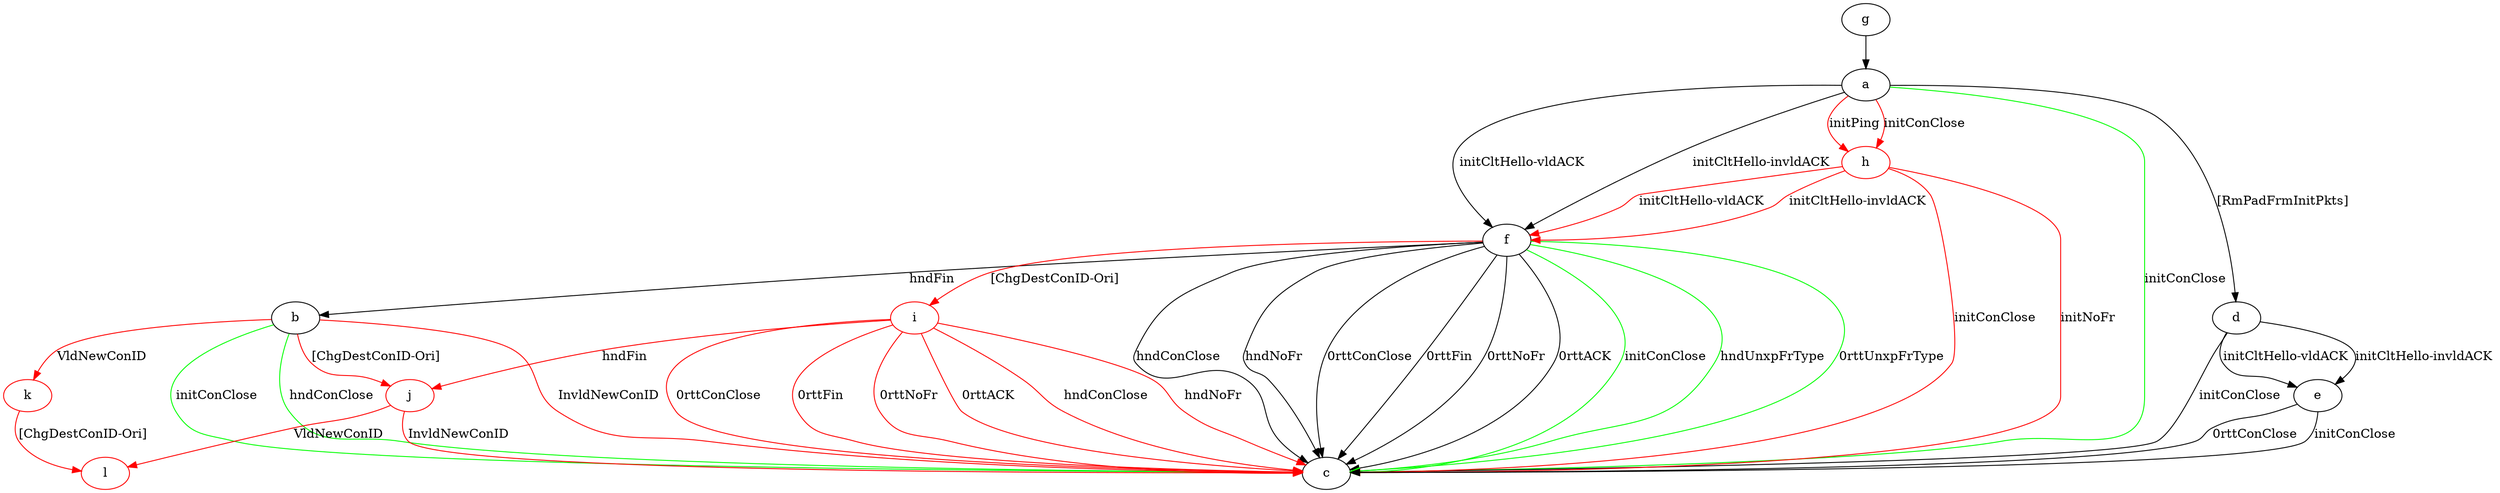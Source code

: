 digraph "" {
	a -> c	[key=0,
		color=green,
		label="initConClose "];
	a -> d	[key=0,
		label="[RmPadFrmInitPkts] "];
	a -> f	[key=0,
		label="initCltHello-vldACK "];
	a -> f	[key=1,
		label="initCltHello-invldACK "];
	h	[color=red];
	a -> h	[key=0,
		color=red,
		label="initPing "];
	a -> h	[key=1,
		color=red,
		label="initConClose "];
	b -> c	[key=0,
		color=green,
		label="initConClose "];
	b -> c	[key=1,
		color=green,
		label="hndConClose "];
	b -> c	[key=2,
		color=red,
		label="InvldNewConID "];
	j	[color=red];
	b -> j	[key=0,
		color=red,
		label="[ChgDestConID-Ori] "];
	k	[color=red];
	b -> k	[key=0,
		color=red,
		label="VldNewConID "];
	d -> c	[key=0,
		label="initConClose "];
	d -> e	[key=0,
		label="initCltHello-vldACK "];
	d -> e	[key=1,
		label="initCltHello-invldACK "];
	e -> c	[key=0,
		label="initConClose "];
	e -> c	[key=1,
		label="0rttConClose "];
	f -> b	[key=0,
		label="hndFin "];
	f -> c	[key=0,
		label="hndConClose "];
	f -> c	[key=1,
		label="hndNoFr "];
	f -> c	[key=2,
		label="0rttConClose "];
	f -> c	[key=3,
		label="0rttFin "];
	f -> c	[key=4,
		label="0rttNoFr "];
	f -> c	[key=5,
		label="0rttACK "];
	f -> c	[key=6,
		color=green,
		label="initConClose "];
	f -> c	[key=7,
		color=green,
		label="hndUnxpFrType "];
	f -> c	[key=8,
		color=green,
		label="0rttUnxpFrType "];
	i	[color=red];
	f -> i	[key=0,
		color=red,
		label="[ChgDestConID-Ori] "];
	g -> a	[key=0];
	h -> c	[key=0,
		color=red,
		label="initConClose "];
	h -> c	[key=1,
		color=red,
		label="initNoFr "];
	h -> f	[key=0,
		color=red,
		label="initCltHello-vldACK "];
	h -> f	[key=1,
		color=red,
		label="initCltHello-invldACK "];
	i -> c	[key=0,
		color=red,
		label="hndConClose "];
	i -> c	[key=1,
		color=red,
		label="hndNoFr "];
	i -> c	[key=2,
		color=red,
		label="0rttConClose "];
	i -> c	[key=3,
		color=red,
		label="0rttFin "];
	i -> c	[key=4,
		color=red,
		label="0rttNoFr "];
	i -> c	[key=5,
		color=red,
		label="0rttACK "];
	i -> j	[key=0,
		color=red,
		label="hndFin "];
	j -> c	[key=0,
		color=red,
		label="InvldNewConID "];
	l	[color=red];
	j -> l	[key=0,
		color=red,
		label="VldNewConID "];
	k -> l	[key=0,
		color=red,
		label="[ChgDestConID-Ori] "];
}
